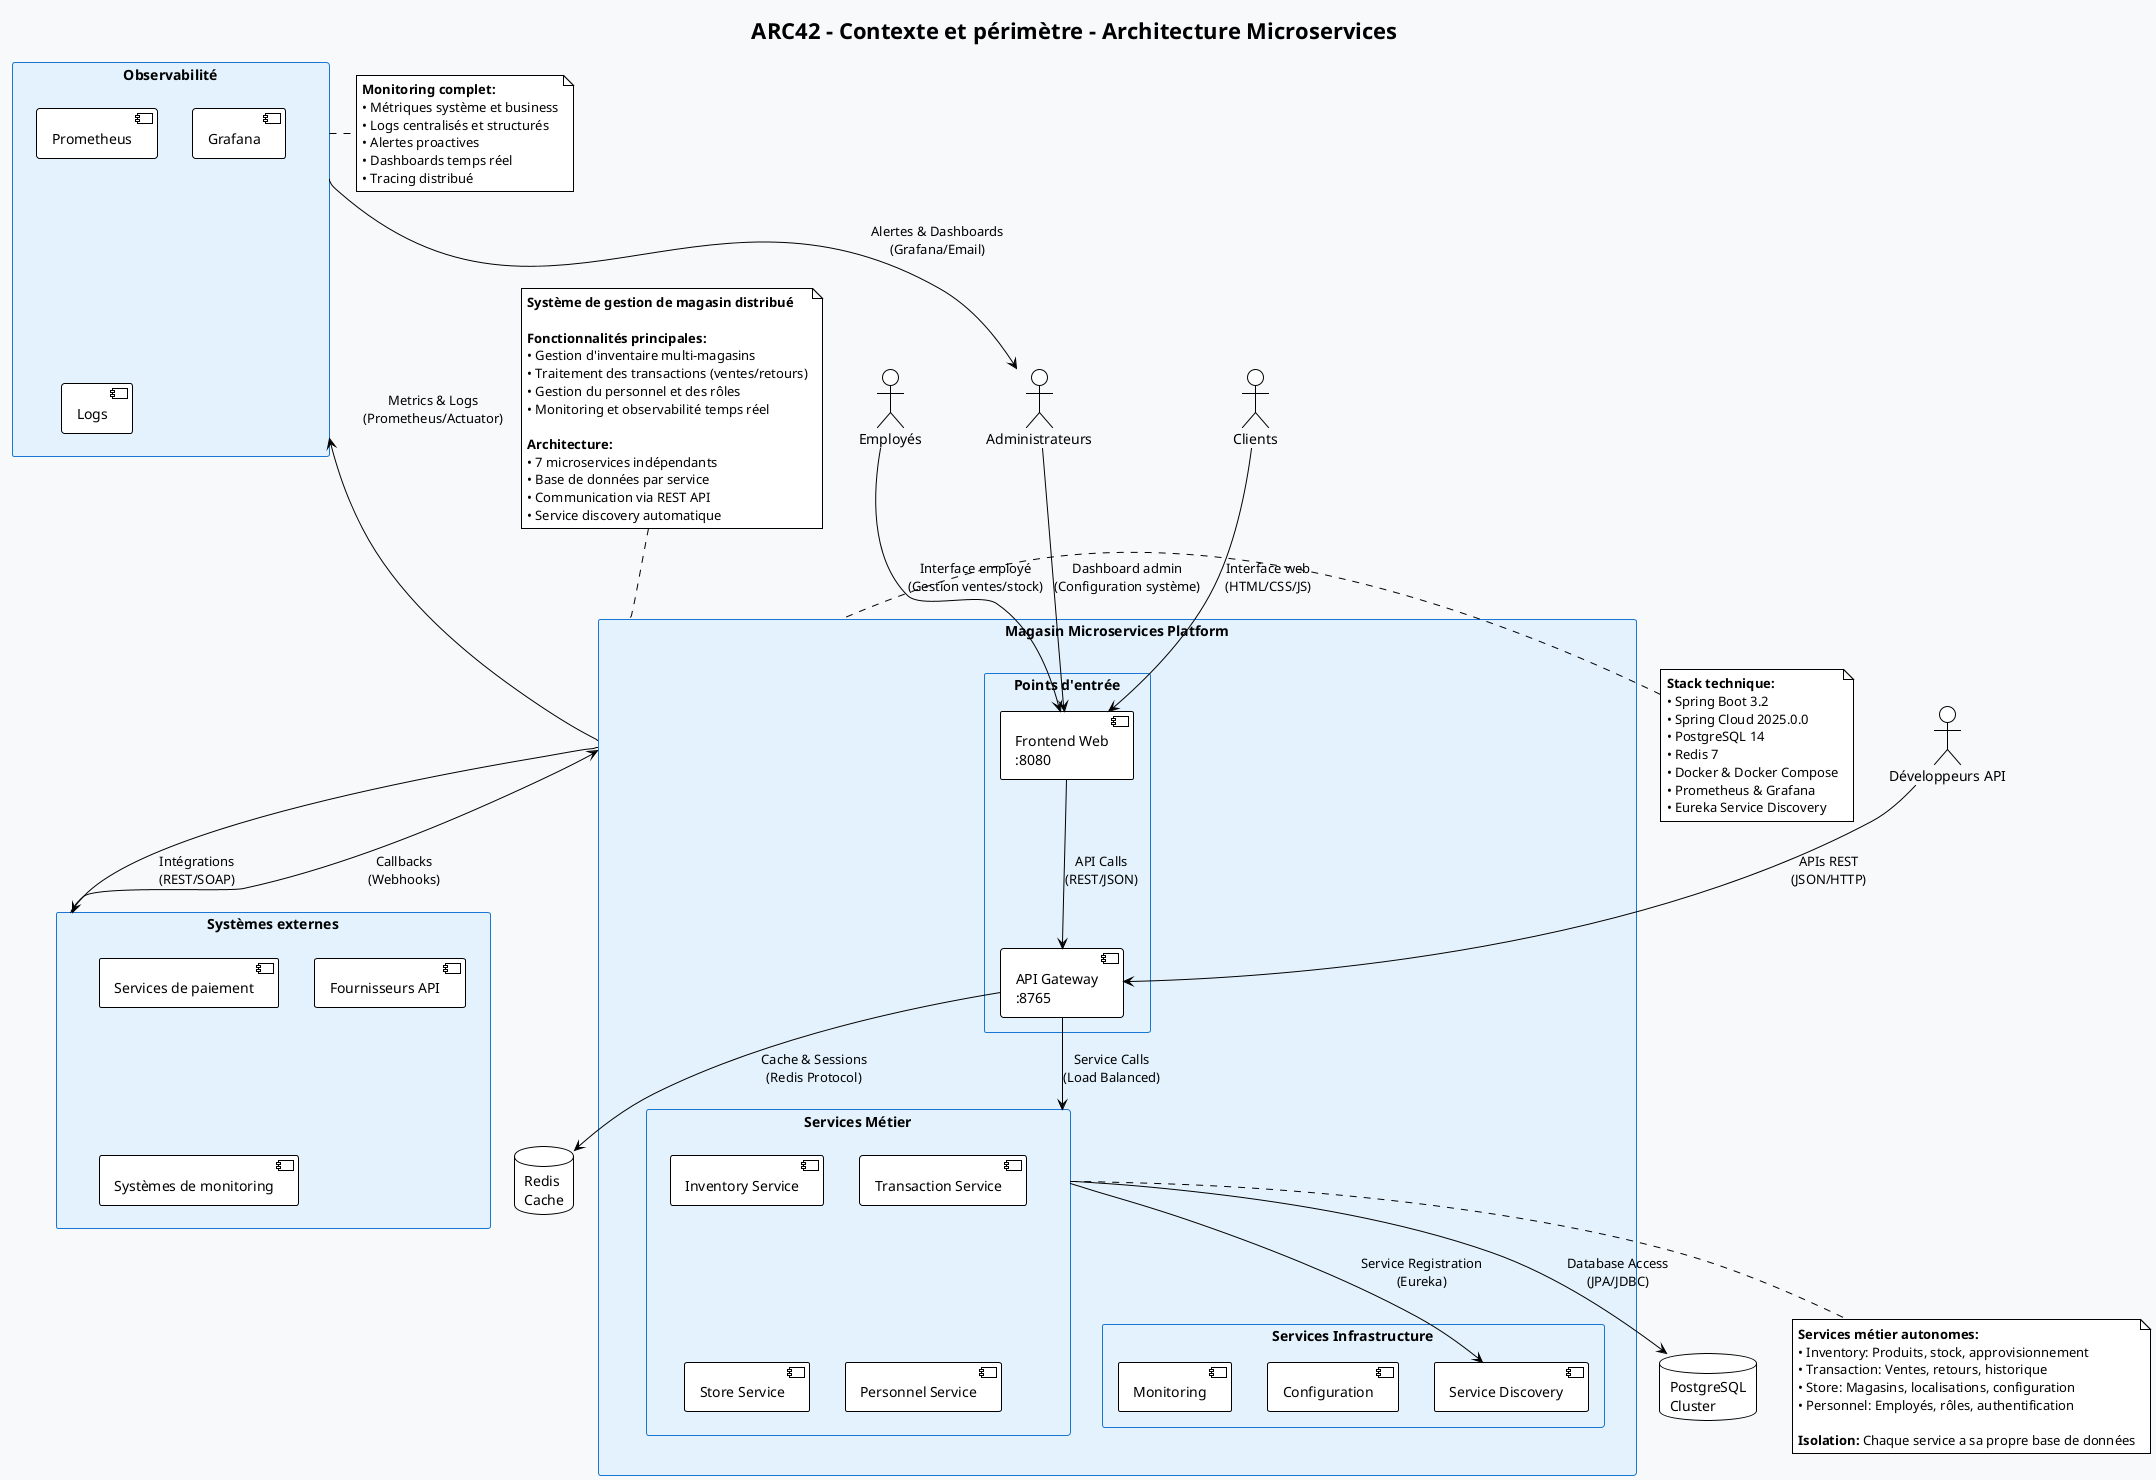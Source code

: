 @startuml arc42-microservices-context
title ARC42 - Contexte et périmètre - Architecture Microservices

!theme plain
skinparam backgroundColor #f8f9fa
skinparam rectangle {
  BackgroundColor #e3f2fd
  BorderColor #1976d2
}

' === Acteurs principaux ===
actor "Clients" as Clients
actor "Employés" as Employees
actor "Administrateurs" as Admins
actor "Développeurs API" as ApiDevelopers

' === Systèmes externes ===
rectangle "Systèmes externes" as ExternalSystems {
  component "Services de paiement" as PaymentServices
  component "Fournisseurs API" as Suppliers
  component "Systèmes de monitoring" as MonitoringSystems
}

' === Système principal ===
rectangle "Magasin Microservices Platform" as MainSystem {
  
  ' === Point d'entrée ===
  rectangle "Points d'entrée" as EntryPoints {
    component "Frontend Web\n:8080" as WebFrontend
    component "API Gateway\n:8765" as ApiGateway
  }
  
  ' === Services Core ===
  rectangle "Services Métier" as BusinessServices {
    component "Inventory Service" as InventoryService
    component "Transaction Service" as TransactionService
    component "Store Service" as StoreService
    component "Personnel Service" as PersonnelService
  }
  
  ' === Infrastructure ===
  rectangle "Services Infrastructure" as InfraServices {
    component "Service Discovery" as Discovery
    component "Configuration" as Config
    component "Monitoring" as Monitoring
  }
}

' === Données ===
database "PostgreSQL\nCluster" as PostgreSQLCluster
database "Redis\nCache" as RedisCache

' === Monitoring et Observabilité ===
rectangle "Observabilité" as Observability {
  component "Prometheus" as Prometheus
  component "Grafana" as Grafana
  component "Logs" as Logs
}

' === Relations avec les acteurs ===
Clients --> WebFrontend : "Interface web\n(HTML/CSS/JS)"
Employees --> WebFrontend : "Interface employé\n(Gestion ventes/stock)"
Admins --> WebFrontend : "Dashboard admin\n(Configuration système)"
ApiDevelopers --> ApiGateway : "APIs REST\n(JSON/HTTP)"

' === Relations avec systèmes externes ===
MainSystem --> ExternalSystems : "Intégrations\n(REST/SOAP)"
ExternalSystems --> MainSystem : "Callbacks\n(Webhooks)"

' === Relations internes ===
WebFrontend --> ApiGateway : "API Calls\n(REST/JSON)"
ApiGateway --> BusinessServices : "Service Calls\n(Load Balanced)"
BusinessServices --> Discovery : "Service Registration\n(Eureka)"
BusinessServices --> PostgreSQLCluster : "Database Access\n(JPA/JDBC)"
ApiGateway --> RedisCache : "Cache & Sessions\n(Redis Protocol)"

' === Monitoring ===
MainSystem --> Observability : "Metrics & Logs\n(Prometheus/Actuator)"
Observability --> Admins : "Alertes & Dashboards\n(Grafana/Email)"

' === Flux de données principaux ===
note top of MainSystem
  **Système de gestion de magasin distribué**
  
  **Fonctionnalités principales:**
  • Gestion d'inventaire multi-magasins
  • Traitement des transactions (ventes/retours)
  • Gestion du personnel et des rôles
  • Monitoring et observabilité temps réel
  
  **Architecture:**
  • 7 microservices indépendants
  • Base de données par service
  • Communication via REST API
  • Service discovery automatique
end note

note bottom of BusinessServices
  **Services métier autonomes:**
  • Inventory: Produits, stock, approvisionnement
  • Transaction: Ventes, retours, historique
  • Store: Magasins, localisations, configuration
  • Personnel: Employés, rôles, authentification
  
  **Isolation:** Chaque service a sa propre base de données
end note

note right of Observability
  **Monitoring complet:**
  • Métriques système et business
  • Logs centralisés et structurés
  • Alertes proactives
  • Dashboards temps réel
  • Tracing distribué
end note

' === Technologies utilisées ===
note left of MainSystem
  **Stack technique:**
  • Spring Boot 3.2
  • Spring Cloud 2025.0.0
  • PostgreSQL 14
  • Redis 7
  • Docker & Docker Compose
  • Prometheus & Grafana
  • Eureka Service Discovery
end note

@enduml
